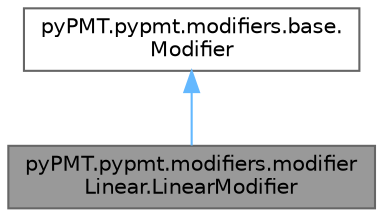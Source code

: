digraph "pyPMT.pypmt.modifiers.modifierLinear.LinearModifier"
{
 // LATEX_PDF_SIZE
  bgcolor="transparent";
  edge [fontname=Helvetica,fontsize=10,labelfontname=Helvetica,labelfontsize=10];
  node [fontname=Helvetica,fontsize=10,shape=box,height=0.2,width=0.4];
  Node1 [id="Node000001",label="pyPMT.pypmt.modifiers.modifier\lLinear.LinearModifier",height=0.2,width=0.4,color="gray40", fillcolor="grey60", style="filled", fontcolor="black",tooltip=" "];
  Node2 -> Node1 [id="edge1_Node000001_Node000002",dir="back",color="steelblue1",style="solid",tooltip=" "];
  Node2 [id="Node000002",label="pyPMT.pypmt.modifiers.base.\lModifier",height=0.2,width=0.4,color="gray40", fillcolor="white", style="filled",URL="$classpyPMT_1_1pypmt_1_1modifiers_1_1base_1_1Modifier.html",tooltip=" "];
}
